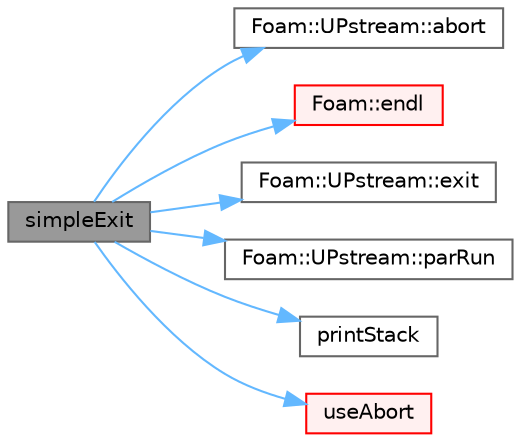 digraph "simpleExit"
{
 // LATEX_PDF_SIZE
  bgcolor="transparent";
  edge [fontname=Helvetica,fontsize=10,labelfontname=Helvetica,labelfontsize=10];
  node [fontname=Helvetica,fontsize=10,shape=box,height=0.2,width=0.4];
  rankdir="LR";
  Node1 [id="Node000001",label="simpleExit",height=0.2,width=0.4,color="gray40", fillcolor="grey60", style="filled", fontcolor="black",tooltip=" "];
  Node1 -> Node2 [id="edge1_Node000001_Node000002",color="steelblue1",style="solid",tooltip=" "];
  Node2 [id="Node000002",label="Foam::UPstream::abort",height=0.2,width=0.4,color="grey40", fillcolor="white", style="filled",URL="$classFoam_1_1UPstream.html#ac54f53dc342019e8db34f4aa581a5792",tooltip=" "];
  Node1 -> Node3 [id="edge2_Node000001_Node000003",color="steelblue1",style="solid",tooltip=" "];
  Node3 [id="Node000003",label="Foam::endl",height=0.2,width=0.4,color="red", fillcolor="#FFF0F0", style="filled",URL="$namespaceFoam.html#a7d5eca45a323264dc5fe811500ebda47",tooltip=" "];
  Node1 -> Node7 [id="edge3_Node000001_Node000007",color="steelblue1",style="solid",tooltip=" "];
  Node7 [id="Node000007",label="Foam::UPstream::exit",height=0.2,width=0.4,color="grey40", fillcolor="white", style="filled",URL="$classFoam_1_1UPstream.html#a7415993967bd282c6aac948c3fa5aa05",tooltip=" "];
  Node1 -> Node8 [id="edge4_Node000001_Node000008",color="steelblue1",style="solid",tooltip=" "];
  Node8 [id="Node000008",label="Foam::UPstream::parRun",height=0.2,width=0.4,color="grey40", fillcolor="white", style="filled",URL="$classFoam_1_1UPstream.html#afb8def01c77f71ab69d0bf95b9fb0321",tooltip=" "];
  Node1 -> Node9 [id="edge5_Node000001_Node000009",color="steelblue1",style="solid",tooltip=" "];
  Node9 [id="Node000009",label="printStack",height=0.2,width=0.4,color="grey40", fillcolor="white", style="filled",URL="$classFoam_1_1error.html#aba78f8a0724715c160299d809c39129f",tooltip=" "];
  Node1 -> Node10 [id="edge6_Node000001_Node000010",color="steelblue1",style="solid",tooltip=" "];
  Node10 [id="Node000010",label="useAbort",height=0.2,width=0.4,color="red", fillcolor="#FFF0F0", style="filled",URL="$classFoam_1_1error.html#aba604d8b710676f634c51a3ec8608214",tooltip=" "];
}
